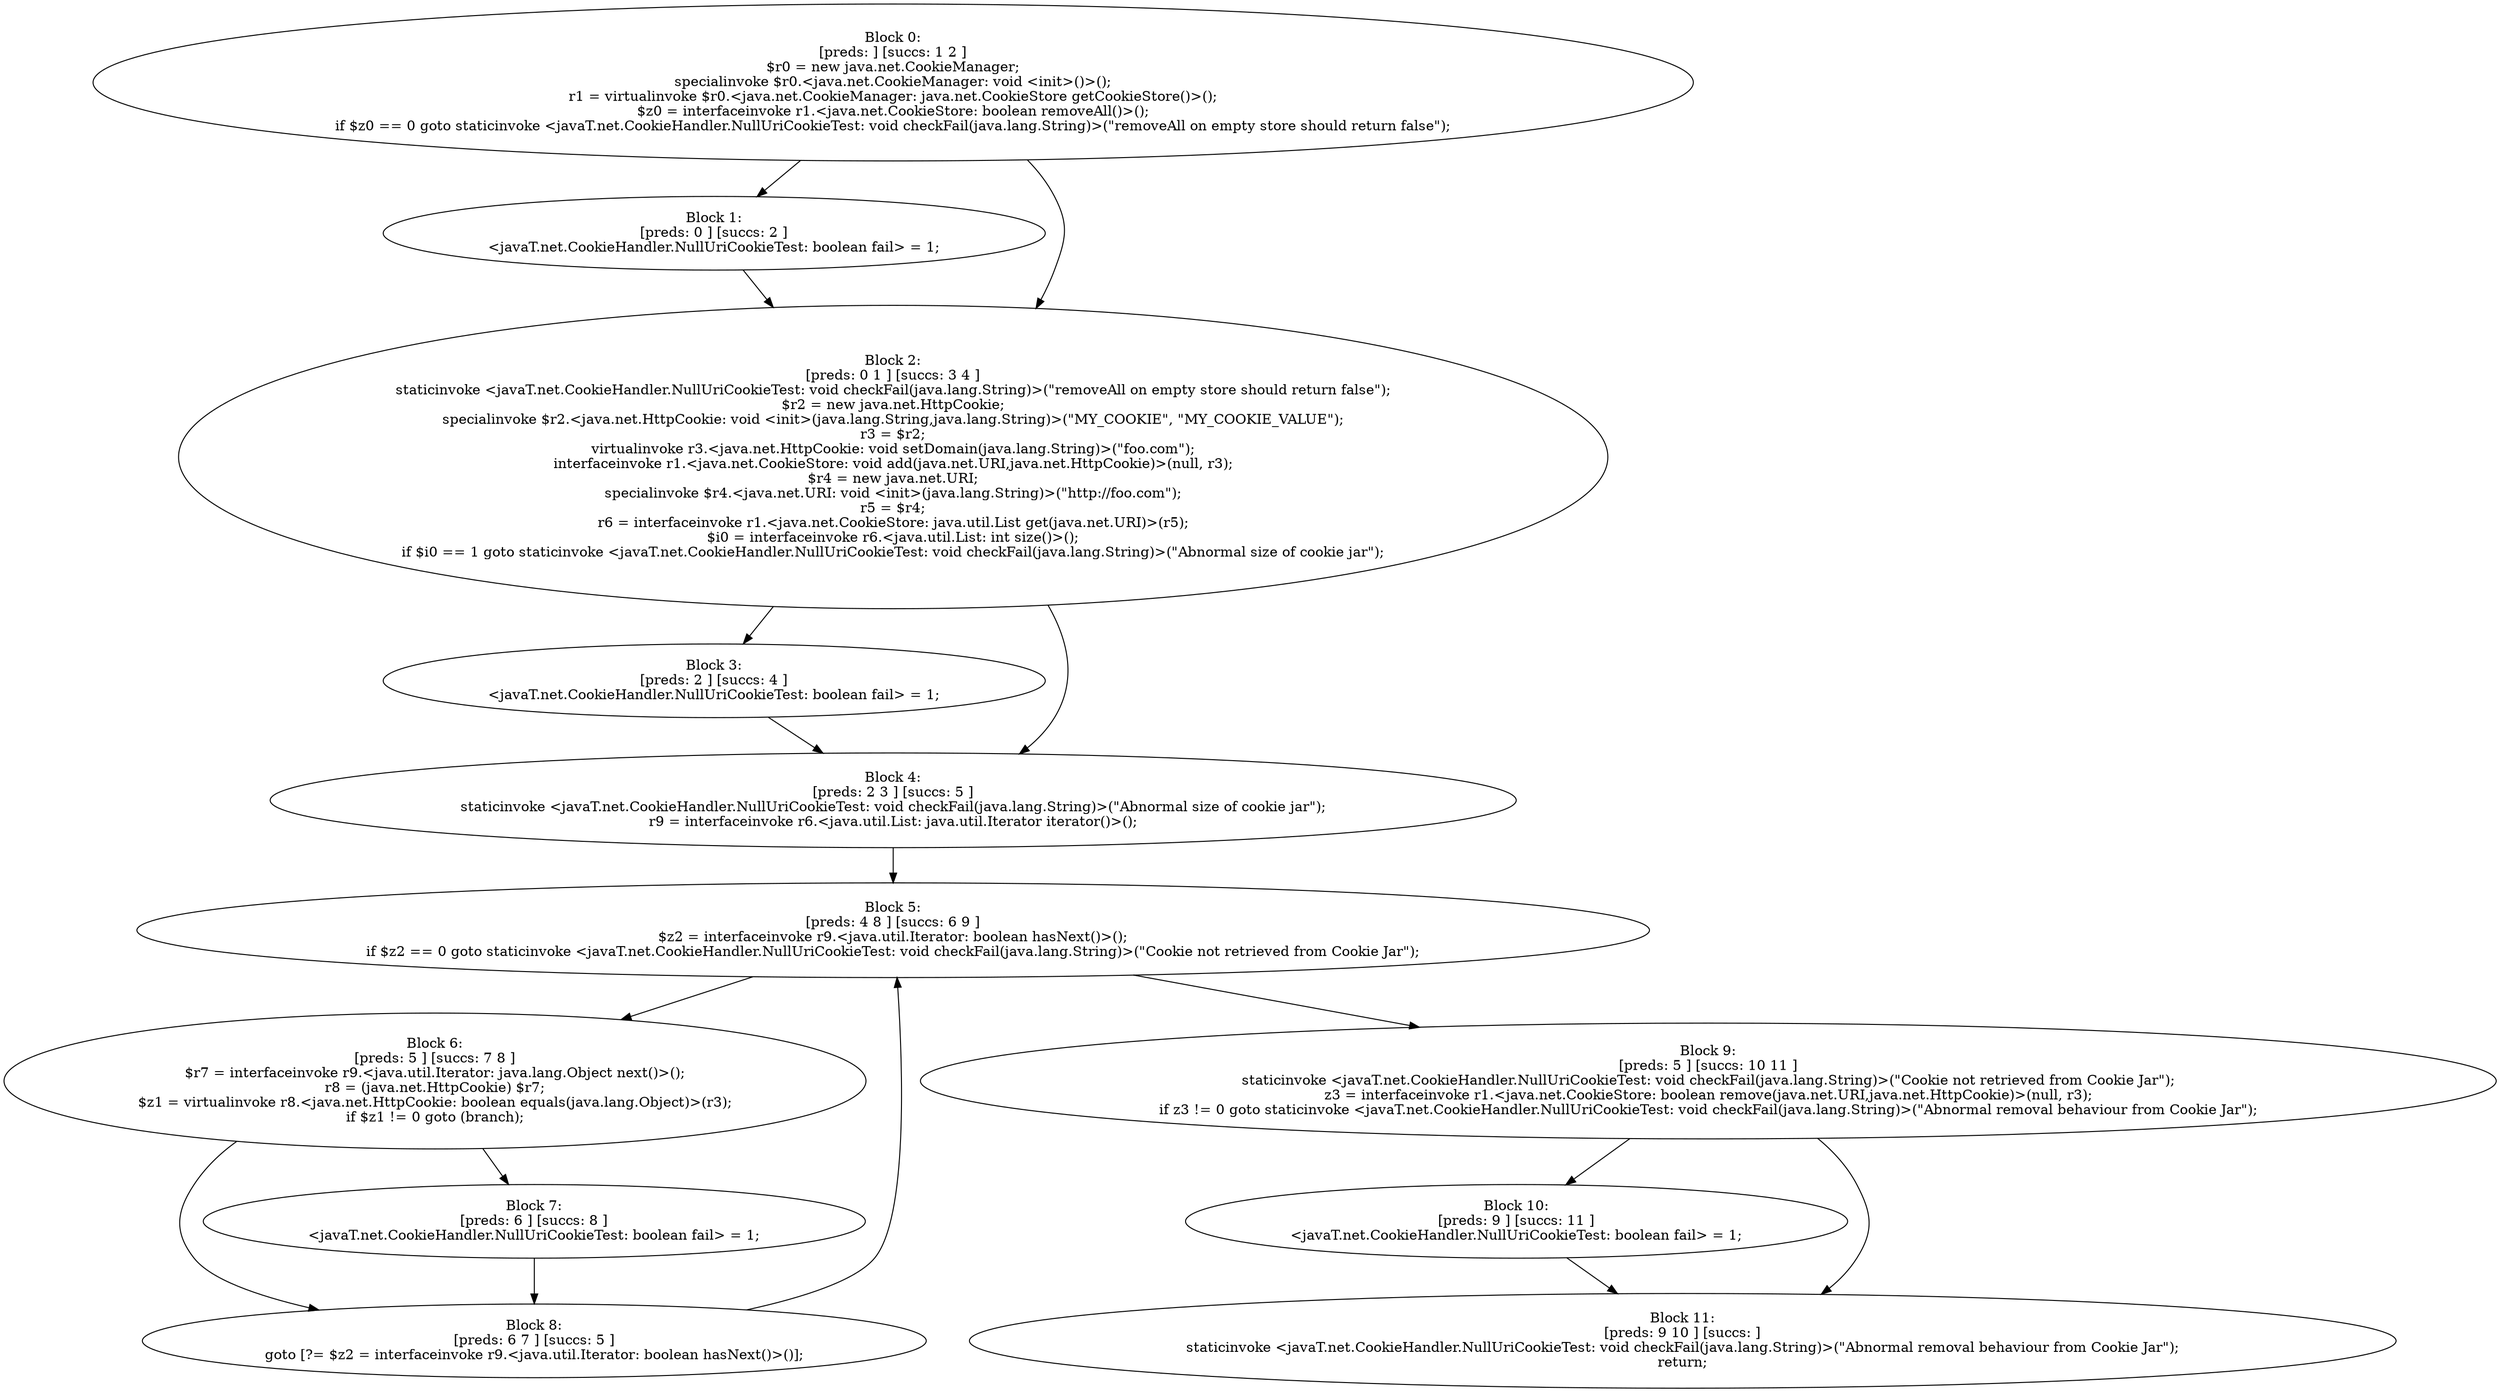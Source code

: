 digraph "unitGraph" {
    "Block 0:
[preds: ] [succs: 1 2 ]
$r0 = new java.net.CookieManager;
specialinvoke $r0.<java.net.CookieManager: void <init>()>();
r1 = virtualinvoke $r0.<java.net.CookieManager: java.net.CookieStore getCookieStore()>();
$z0 = interfaceinvoke r1.<java.net.CookieStore: boolean removeAll()>();
if $z0 == 0 goto staticinvoke <javaT.net.CookieHandler.NullUriCookieTest: void checkFail(java.lang.String)>(\"removeAll on empty store should return false\");
"
    "Block 1:
[preds: 0 ] [succs: 2 ]
<javaT.net.CookieHandler.NullUriCookieTest: boolean fail> = 1;
"
    "Block 2:
[preds: 0 1 ] [succs: 3 4 ]
staticinvoke <javaT.net.CookieHandler.NullUriCookieTest: void checkFail(java.lang.String)>(\"removeAll on empty store should return false\");
$r2 = new java.net.HttpCookie;
specialinvoke $r2.<java.net.HttpCookie: void <init>(java.lang.String,java.lang.String)>(\"MY_COOKIE\", \"MY_COOKIE_VALUE\");
r3 = $r2;
virtualinvoke r3.<java.net.HttpCookie: void setDomain(java.lang.String)>(\"foo.com\");
interfaceinvoke r1.<java.net.CookieStore: void add(java.net.URI,java.net.HttpCookie)>(null, r3);
$r4 = new java.net.URI;
specialinvoke $r4.<java.net.URI: void <init>(java.lang.String)>(\"http://foo.com\");
r5 = $r4;
r6 = interfaceinvoke r1.<java.net.CookieStore: java.util.List get(java.net.URI)>(r5);
$i0 = interfaceinvoke r6.<java.util.List: int size()>();
if $i0 == 1 goto staticinvoke <javaT.net.CookieHandler.NullUriCookieTest: void checkFail(java.lang.String)>(\"Abnormal size of cookie jar\");
"
    "Block 3:
[preds: 2 ] [succs: 4 ]
<javaT.net.CookieHandler.NullUriCookieTest: boolean fail> = 1;
"
    "Block 4:
[preds: 2 3 ] [succs: 5 ]
staticinvoke <javaT.net.CookieHandler.NullUriCookieTest: void checkFail(java.lang.String)>(\"Abnormal size of cookie jar\");
r9 = interfaceinvoke r6.<java.util.List: java.util.Iterator iterator()>();
"
    "Block 5:
[preds: 4 8 ] [succs: 6 9 ]
$z2 = interfaceinvoke r9.<java.util.Iterator: boolean hasNext()>();
if $z2 == 0 goto staticinvoke <javaT.net.CookieHandler.NullUriCookieTest: void checkFail(java.lang.String)>(\"Cookie not retrieved from Cookie Jar\");
"
    "Block 6:
[preds: 5 ] [succs: 7 8 ]
$r7 = interfaceinvoke r9.<java.util.Iterator: java.lang.Object next()>();
r8 = (java.net.HttpCookie) $r7;
$z1 = virtualinvoke r8.<java.net.HttpCookie: boolean equals(java.lang.Object)>(r3);
if $z1 != 0 goto (branch);
"
    "Block 7:
[preds: 6 ] [succs: 8 ]
<javaT.net.CookieHandler.NullUriCookieTest: boolean fail> = 1;
"
    "Block 8:
[preds: 6 7 ] [succs: 5 ]
goto [?= $z2 = interfaceinvoke r9.<java.util.Iterator: boolean hasNext()>()];
"
    "Block 9:
[preds: 5 ] [succs: 10 11 ]
staticinvoke <javaT.net.CookieHandler.NullUriCookieTest: void checkFail(java.lang.String)>(\"Cookie not retrieved from Cookie Jar\");
z3 = interfaceinvoke r1.<java.net.CookieStore: boolean remove(java.net.URI,java.net.HttpCookie)>(null, r3);
if z3 != 0 goto staticinvoke <javaT.net.CookieHandler.NullUriCookieTest: void checkFail(java.lang.String)>(\"Abnormal removal behaviour from Cookie Jar\");
"
    "Block 10:
[preds: 9 ] [succs: 11 ]
<javaT.net.CookieHandler.NullUriCookieTest: boolean fail> = 1;
"
    "Block 11:
[preds: 9 10 ] [succs: ]
staticinvoke <javaT.net.CookieHandler.NullUriCookieTest: void checkFail(java.lang.String)>(\"Abnormal removal behaviour from Cookie Jar\");
return;
"
    "Block 0:
[preds: ] [succs: 1 2 ]
$r0 = new java.net.CookieManager;
specialinvoke $r0.<java.net.CookieManager: void <init>()>();
r1 = virtualinvoke $r0.<java.net.CookieManager: java.net.CookieStore getCookieStore()>();
$z0 = interfaceinvoke r1.<java.net.CookieStore: boolean removeAll()>();
if $z0 == 0 goto staticinvoke <javaT.net.CookieHandler.NullUriCookieTest: void checkFail(java.lang.String)>(\"removeAll on empty store should return false\");
"->"Block 1:
[preds: 0 ] [succs: 2 ]
<javaT.net.CookieHandler.NullUriCookieTest: boolean fail> = 1;
";
    "Block 0:
[preds: ] [succs: 1 2 ]
$r0 = new java.net.CookieManager;
specialinvoke $r0.<java.net.CookieManager: void <init>()>();
r1 = virtualinvoke $r0.<java.net.CookieManager: java.net.CookieStore getCookieStore()>();
$z0 = interfaceinvoke r1.<java.net.CookieStore: boolean removeAll()>();
if $z0 == 0 goto staticinvoke <javaT.net.CookieHandler.NullUriCookieTest: void checkFail(java.lang.String)>(\"removeAll on empty store should return false\");
"->"Block 2:
[preds: 0 1 ] [succs: 3 4 ]
staticinvoke <javaT.net.CookieHandler.NullUriCookieTest: void checkFail(java.lang.String)>(\"removeAll on empty store should return false\");
$r2 = new java.net.HttpCookie;
specialinvoke $r2.<java.net.HttpCookie: void <init>(java.lang.String,java.lang.String)>(\"MY_COOKIE\", \"MY_COOKIE_VALUE\");
r3 = $r2;
virtualinvoke r3.<java.net.HttpCookie: void setDomain(java.lang.String)>(\"foo.com\");
interfaceinvoke r1.<java.net.CookieStore: void add(java.net.URI,java.net.HttpCookie)>(null, r3);
$r4 = new java.net.URI;
specialinvoke $r4.<java.net.URI: void <init>(java.lang.String)>(\"http://foo.com\");
r5 = $r4;
r6 = interfaceinvoke r1.<java.net.CookieStore: java.util.List get(java.net.URI)>(r5);
$i0 = interfaceinvoke r6.<java.util.List: int size()>();
if $i0 == 1 goto staticinvoke <javaT.net.CookieHandler.NullUriCookieTest: void checkFail(java.lang.String)>(\"Abnormal size of cookie jar\");
";
    "Block 1:
[preds: 0 ] [succs: 2 ]
<javaT.net.CookieHandler.NullUriCookieTest: boolean fail> = 1;
"->"Block 2:
[preds: 0 1 ] [succs: 3 4 ]
staticinvoke <javaT.net.CookieHandler.NullUriCookieTest: void checkFail(java.lang.String)>(\"removeAll on empty store should return false\");
$r2 = new java.net.HttpCookie;
specialinvoke $r2.<java.net.HttpCookie: void <init>(java.lang.String,java.lang.String)>(\"MY_COOKIE\", \"MY_COOKIE_VALUE\");
r3 = $r2;
virtualinvoke r3.<java.net.HttpCookie: void setDomain(java.lang.String)>(\"foo.com\");
interfaceinvoke r1.<java.net.CookieStore: void add(java.net.URI,java.net.HttpCookie)>(null, r3);
$r4 = new java.net.URI;
specialinvoke $r4.<java.net.URI: void <init>(java.lang.String)>(\"http://foo.com\");
r5 = $r4;
r6 = interfaceinvoke r1.<java.net.CookieStore: java.util.List get(java.net.URI)>(r5);
$i0 = interfaceinvoke r6.<java.util.List: int size()>();
if $i0 == 1 goto staticinvoke <javaT.net.CookieHandler.NullUriCookieTest: void checkFail(java.lang.String)>(\"Abnormal size of cookie jar\");
";
    "Block 2:
[preds: 0 1 ] [succs: 3 4 ]
staticinvoke <javaT.net.CookieHandler.NullUriCookieTest: void checkFail(java.lang.String)>(\"removeAll on empty store should return false\");
$r2 = new java.net.HttpCookie;
specialinvoke $r2.<java.net.HttpCookie: void <init>(java.lang.String,java.lang.String)>(\"MY_COOKIE\", \"MY_COOKIE_VALUE\");
r3 = $r2;
virtualinvoke r3.<java.net.HttpCookie: void setDomain(java.lang.String)>(\"foo.com\");
interfaceinvoke r1.<java.net.CookieStore: void add(java.net.URI,java.net.HttpCookie)>(null, r3);
$r4 = new java.net.URI;
specialinvoke $r4.<java.net.URI: void <init>(java.lang.String)>(\"http://foo.com\");
r5 = $r4;
r6 = interfaceinvoke r1.<java.net.CookieStore: java.util.List get(java.net.URI)>(r5);
$i0 = interfaceinvoke r6.<java.util.List: int size()>();
if $i0 == 1 goto staticinvoke <javaT.net.CookieHandler.NullUriCookieTest: void checkFail(java.lang.String)>(\"Abnormal size of cookie jar\");
"->"Block 3:
[preds: 2 ] [succs: 4 ]
<javaT.net.CookieHandler.NullUriCookieTest: boolean fail> = 1;
";
    "Block 2:
[preds: 0 1 ] [succs: 3 4 ]
staticinvoke <javaT.net.CookieHandler.NullUriCookieTest: void checkFail(java.lang.String)>(\"removeAll on empty store should return false\");
$r2 = new java.net.HttpCookie;
specialinvoke $r2.<java.net.HttpCookie: void <init>(java.lang.String,java.lang.String)>(\"MY_COOKIE\", \"MY_COOKIE_VALUE\");
r3 = $r2;
virtualinvoke r3.<java.net.HttpCookie: void setDomain(java.lang.String)>(\"foo.com\");
interfaceinvoke r1.<java.net.CookieStore: void add(java.net.URI,java.net.HttpCookie)>(null, r3);
$r4 = new java.net.URI;
specialinvoke $r4.<java.net.URI: void <init>(java.lang.String)>(\"http://foo.com\");
r5 = $r4;
r6 = interfaceinvoke r1.<java.net.CookieStore: java.util.List get(java.net.URI)>(r5);
$i0 = interfaceinvoke r6.<java.util.List: int size()>();
if $i0 == 1 goto staticinvoke <javaT.net.CookieHandler.NullUriCookieTest: void checkFail(java.lang.String)>(\"Abnormal size of cookie jar\");
"->"Block 4:
[preds: 2 3 ] [succs: 5 ]
staticinvoke <javaT.net.CookieHandler.NullUriCookieTest: void checkFail(java.lang.String)>(\"Abnormal size of cookie jar\");
r9 = interfaceinvoke r6.<java.util.List: java.util.Iterator iterator()>();
";
    "Block 3:
[preds: 2 ] [succs: 4 ]
<javaT.net.CookieHandler.NullUriCookieTest: boolean fail> = 1;
"->"Block 4:
[preds: 2 3 ] [succs: 5 ]
staticinvoke <javaT.net.CookieHandler.NullUriCookieTest: void checkFail(java.lang.String)>(\"Abnormal size of cookie jar\");
r9 = interfaceinvoke r6.<java.util.List: java.util.Iterator iterator()>();
";
    "Block 4:
[preds: 2 3 ] [succs: 5 ]
staticinvoke <javaT.net.CookieHandler.NullUriCookieTest: void checkFail(java.lang.String)>(\"Abnormal size of cookie jar\");
r9 = interfaceinvoke r6.<java.util.List: java.util.Iterator iterator()>();
"->"Block 5:
[preds: 4 8 ] [succs: 6 9 ]
$z2 = interfaceinvoke r9.<java.util.Iterator: boolean hasNext()>();
if $z2 == 0 goto staticinvoke <javaT.net.CookieHandler.NullUriCookieTest: void checkFail(java.lang.String)>(\"Cookie not retrieved from Cookie Jar\");
";
    "Block 5:
[preds: 4 8 ] [succs: 6 9 ]
$z2 = interfaceinvoke r9.<java.util.Iterator: boolean hasNext()>();
if $z2 == 0 goto staticinvoke <javaT.net.CookieHandler.NullUriCookieTest: void checkFail(java.lang.String)>(\"Cookie not retrieved from Cookie Jar\");
"->"Block 6:
[preds: 5 ] [succs: 7 8 ]
$r7 = interfaceinvoke r9.<java.util.Iterator: java.lang.Object next()>();
r8 = (java.net.HttpCookie) $r7;
$z1 = virtualinvoke r8.<java.net.HttpCookie: boolean equals(java.lang.Object)>(r3);
if $z1 != 0 goto (branch);
";
    "Block 5:
[preds: 4 8 ] [succs: 6 9 ]
$z2 = interfaceinvoke r9.<java.util.Iterator: boolean hasNext()>();
if $z2 == 0 goto staticinvoke <javaT.net.CookieHandler.NullUriCookieTest: void checkFail(java.lang.String)>(\"Cookie not retrieved from Cookie Jar\");
"->"Block 9:
[preds: 5 ] [succs: 10 11 ]
staticinvoke <javaT.net.CookieHandler.NullUriCookieTest: void checkFail(java.lang.String)>(\"Cookie not retrieved from Cookie Jar\");
z3 = interfaceinvoke r1.<java.net.CookieStore: boolean remove(java.net.URI,java.net.HttpCookie)>(null, r3);
if z3 != 0 goto staticinvoke <javaT.net.CookieHandler.NullUriCookieTest: void checkFail(java.lang.String)>(\"Abnormal removal behaviour from Cookie Jar\");
";
    "Block 6:
[preds: 5 ] [succs: 7 8 ]
$r7 = interfaceinvoke r9.<java.util.Iterator: java.lang.Object next()>();
r8 = (java.net.HttpCookie) $r7;
$z1 = virtualinvoke r8.<java.net.HttpCookie: boolean equals(java.lang.Object)>(r3);
if $z1 != 0 goto (branch);
"->"Block 7:
[preds: 6 ] [succs: 8 ]
<javaT.net.CookieHandler.NullUriCookieTest: boolean fail> = 1;
";
    "Block 6:
[preds: 5 ] [succs: 7 8 ]
$r7 = interfaceinvoke r9.<java.util.Iterator: java.lang.Object next()>();
r8 = (java.net.HttpCookie) $r7;
$z1 = virtualinvoke r8.<java.net.HttpCookie: boolean equals(java.lang.Object)>(r3);
if $z1 != 0 goto (branch);
"->"Block 8:
[preds: 6 7 ] [succs: 5 ]
goto [?= $z2 = interfaceinvoke r9.<java.util.Iterator: boolean hasNext()>()];
";
    "Block 7:
[preds: 6 ] [succs: 8 ]
<javaT.net.CookieHandler.NullUriCookieTest: boolean fail> = 1;
"->"Block 8:
[preds: 6 7 ] [succs: 5 ]
goto [?= $z2 = interfaceinvoke r9.<java.util.Iterator: boolean hasNext()>()];
";
    "Block 8:
[preds: 6 7 ] [succs: 5 ]
goto [?= $z2 = interfaceinvoke r9.<java.util.Iterator: boolean hasNext()>()];
"->"Block 5:
[preds: 4 8 ] [succs: 6 9 ]
$z2 = interfaceinvoke r9.<java.util.Iterator: boolean hasNext()>();
if $z2 == 0 goto staticinvoke <javaT.net.CookieHandler.NullUriCookieTest: void checkFail(java.lang.String)>(\"Cookie not retrieved from Cookie Jar\");
";
    "Block 9:
[preds: 5 ] [succs: 10 11 ]
staticinvoke <javaT.net.CookieHandler.NullUriCookieTest: void checkFail(java.lang.String)>(\"Cookie not retrieved from Cookie Jar\");
z3 = interfaceinvoke r1.<java.net.CookieStore: boolean remove(java.net.URI,java.net.HttpCookie)>(null, r3);
if z3 != 0 goto staticinvoke <javaT.net.CookieHandler.NullUriCookieTest: void checkFail(java.lang.String)>(\"Abnormal removal behaviour from Cookie Jar\");
"->"Block 10:
[preds: 9 ] [succs: 11 ]
<javaT.net.CookieHandler.NullUriCookieTest: boolean fail> = 1;
";
    "Block 9:
[preds: 5 ] [succs: 10 11 ]
staticinvoke <javaT.net.CookieHandler.NullUriCookieTest: void checkFail(java.lang.String)>(\"Cookie not retrieved from Cookie Jar\");
z3 = interfaceinvoke r1.<java.net.CookieStore: boolean remove(java.net.URI,java.net.HttpCookie)>(null, r3);
if z3 != 0 goto staticinvoke <javaT.net.CookieHandler.NullUriCookieTest: void checkFail(java.lang.String)>(\"Abnormal removal behaviour from Cookie Jar\");
"->"Block 11:
[preds: 9 10 ] [succs: ]
staticinvoke <javaT.net.CookieHandler.NullUriCookieTest: void checkFail(java.lang.String)>(\"Abnormal removal behaviour from Cookie Jar\");
return;
";
    "Block 10:
[preds: 9 ] [succs: 11 ]
<javaT.net.CookieHandler.NullUriCookieTest: boolean fail> = 1;
"->"Block 11:
[preds: 9 10 ] [succs: ]
staticinvoke <javaT.net.CookieHandler.NullUriCookieTest: void checkFail(java.lang.String)>(\"Abnormal removal behaviour from Cookie Jar\");
return;
";
}
